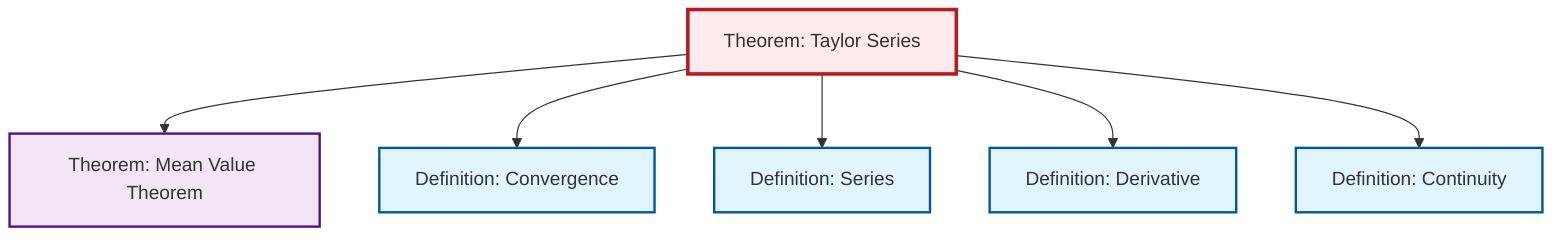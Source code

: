 graph TD
    classDef definition fill:#e1f5fe,stroke:#01579b,stroke-width:2px
    classDef theorem fill:#f3e5f5,stroke:#4a148c,stroke-width:2px
    classDef axiom fill:#fff3e0,stroke:#e65100,stroke-width:2px
    classDef example fill:#e8f5e9,stroke:#1b5e20,stroke-width:2px
    classDef current fill:#ffebee,stroke:#b71c1c,stroke-width:3px
    def-convergence["Definition: Convergence"]:::definition
    def-series["Definition: Series"]:::definition
    thm-mean-value["Theorem: Mean Value Theorem"]:::theorem
    def-derivative["Definition: Derivative"]:::definition
    thm-taylor-series["Theorem: Taylor Series"]:::theorem
    def-continuity["Definition: Continuity"]:::definition
    thm-taylor-series --> thm-mean-value
    thm-taylor-series --> def-convergence
    thm-taylor-series --> def-series
    thm-taylor-series --> def-derivative
    thm-taylor-series --> def-continuity
    class thm-taylor-series current